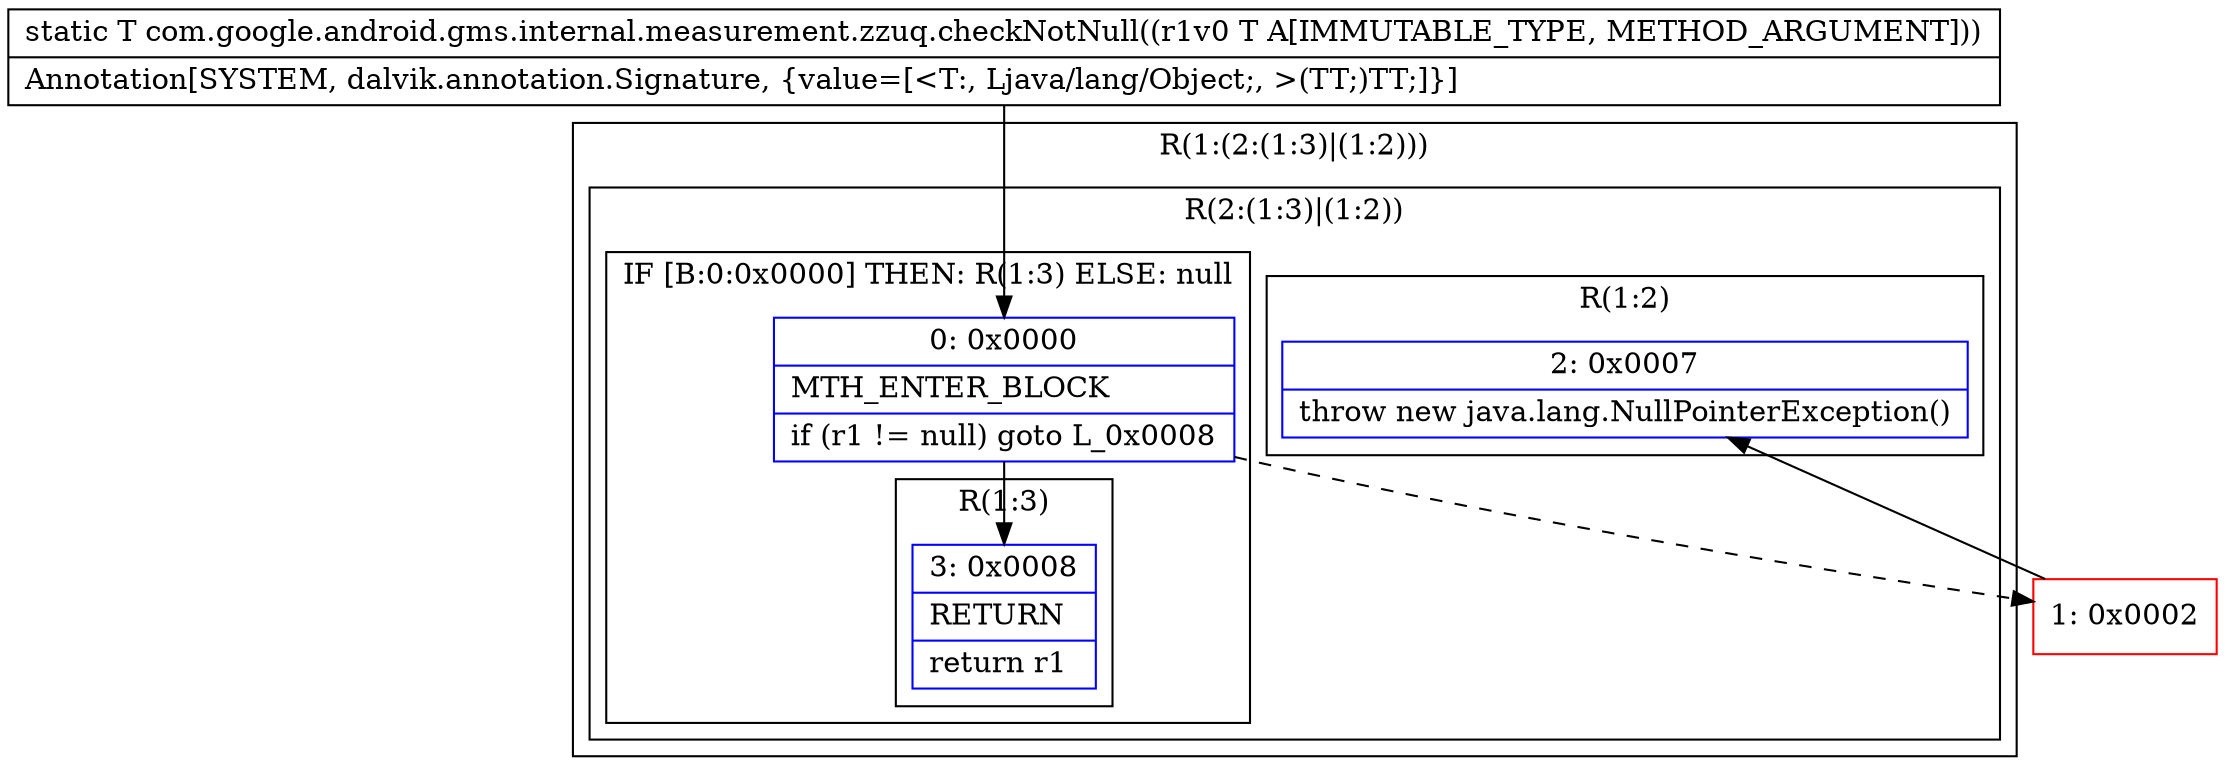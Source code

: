 digraph "CFG forcom.google.android.gms.internal.measurement.zzuq.checkNotNull(Ljava\/lang\/Object;)Ljava\/lang\/Object;" {
subgraph cluster_Region_1310773721 {
label = "R(1:(2:(1:3)|(1:2)))";
node [shape=record,color=blue];
subgraph cluster_Region_788384023 {
label = "R(2:(1:3)|(1:2))";
node [shape=record,color=blue];
subgraph cluster_IfRegion_26453432 {
label = "IF [B:0:0x0000] THEN: R(1:3) ELSE: null";
node [shape=record,color=blue];
Node_0 [shape=record,label="{0\:\ 0x0000|MTH_ENTER_BLOCK\l|if (r1 != null) goto L_0x0008\l}"];
subgraph cluster_Region_362512621 {
label = "R(1:3)";
node [shape=record,color=blue];
Node_3 [shape=record,label="{3\:\ 0x0008|RETURN\l|return r1\l}"];
}
}
subgraph cluster_Region_1576875422 {
label = "R(1:2)";
node [shape=record,color=blue];
Node_2 [shape=record,label="{2\:\ 0x0007|throw new java.lang.NullPointerException()\l}"];
}
}
}
Node_1 [shape=record,color=red,label="{1\:\ 0x0002}"];
MethodNode[shape=record,label="{static T com.google.android.gms.internal.measurement.zzuq.checkNotNull((r1v0 T A[IMMUTABLE_TYPE, METHOD_ARGUMENT]))  | Annotation[SYSTEM, dalvik.annotation.Signature, \{value=[\<T:, Ljava\/lang\/Object;, \>(TT;)TT;]\}]\l}"];
MethodNode -> Node_0;
Node_0 -> Node_1[style=dashed];
Node_0 -> Node_3;
Node_1 -> Node_2;
}

